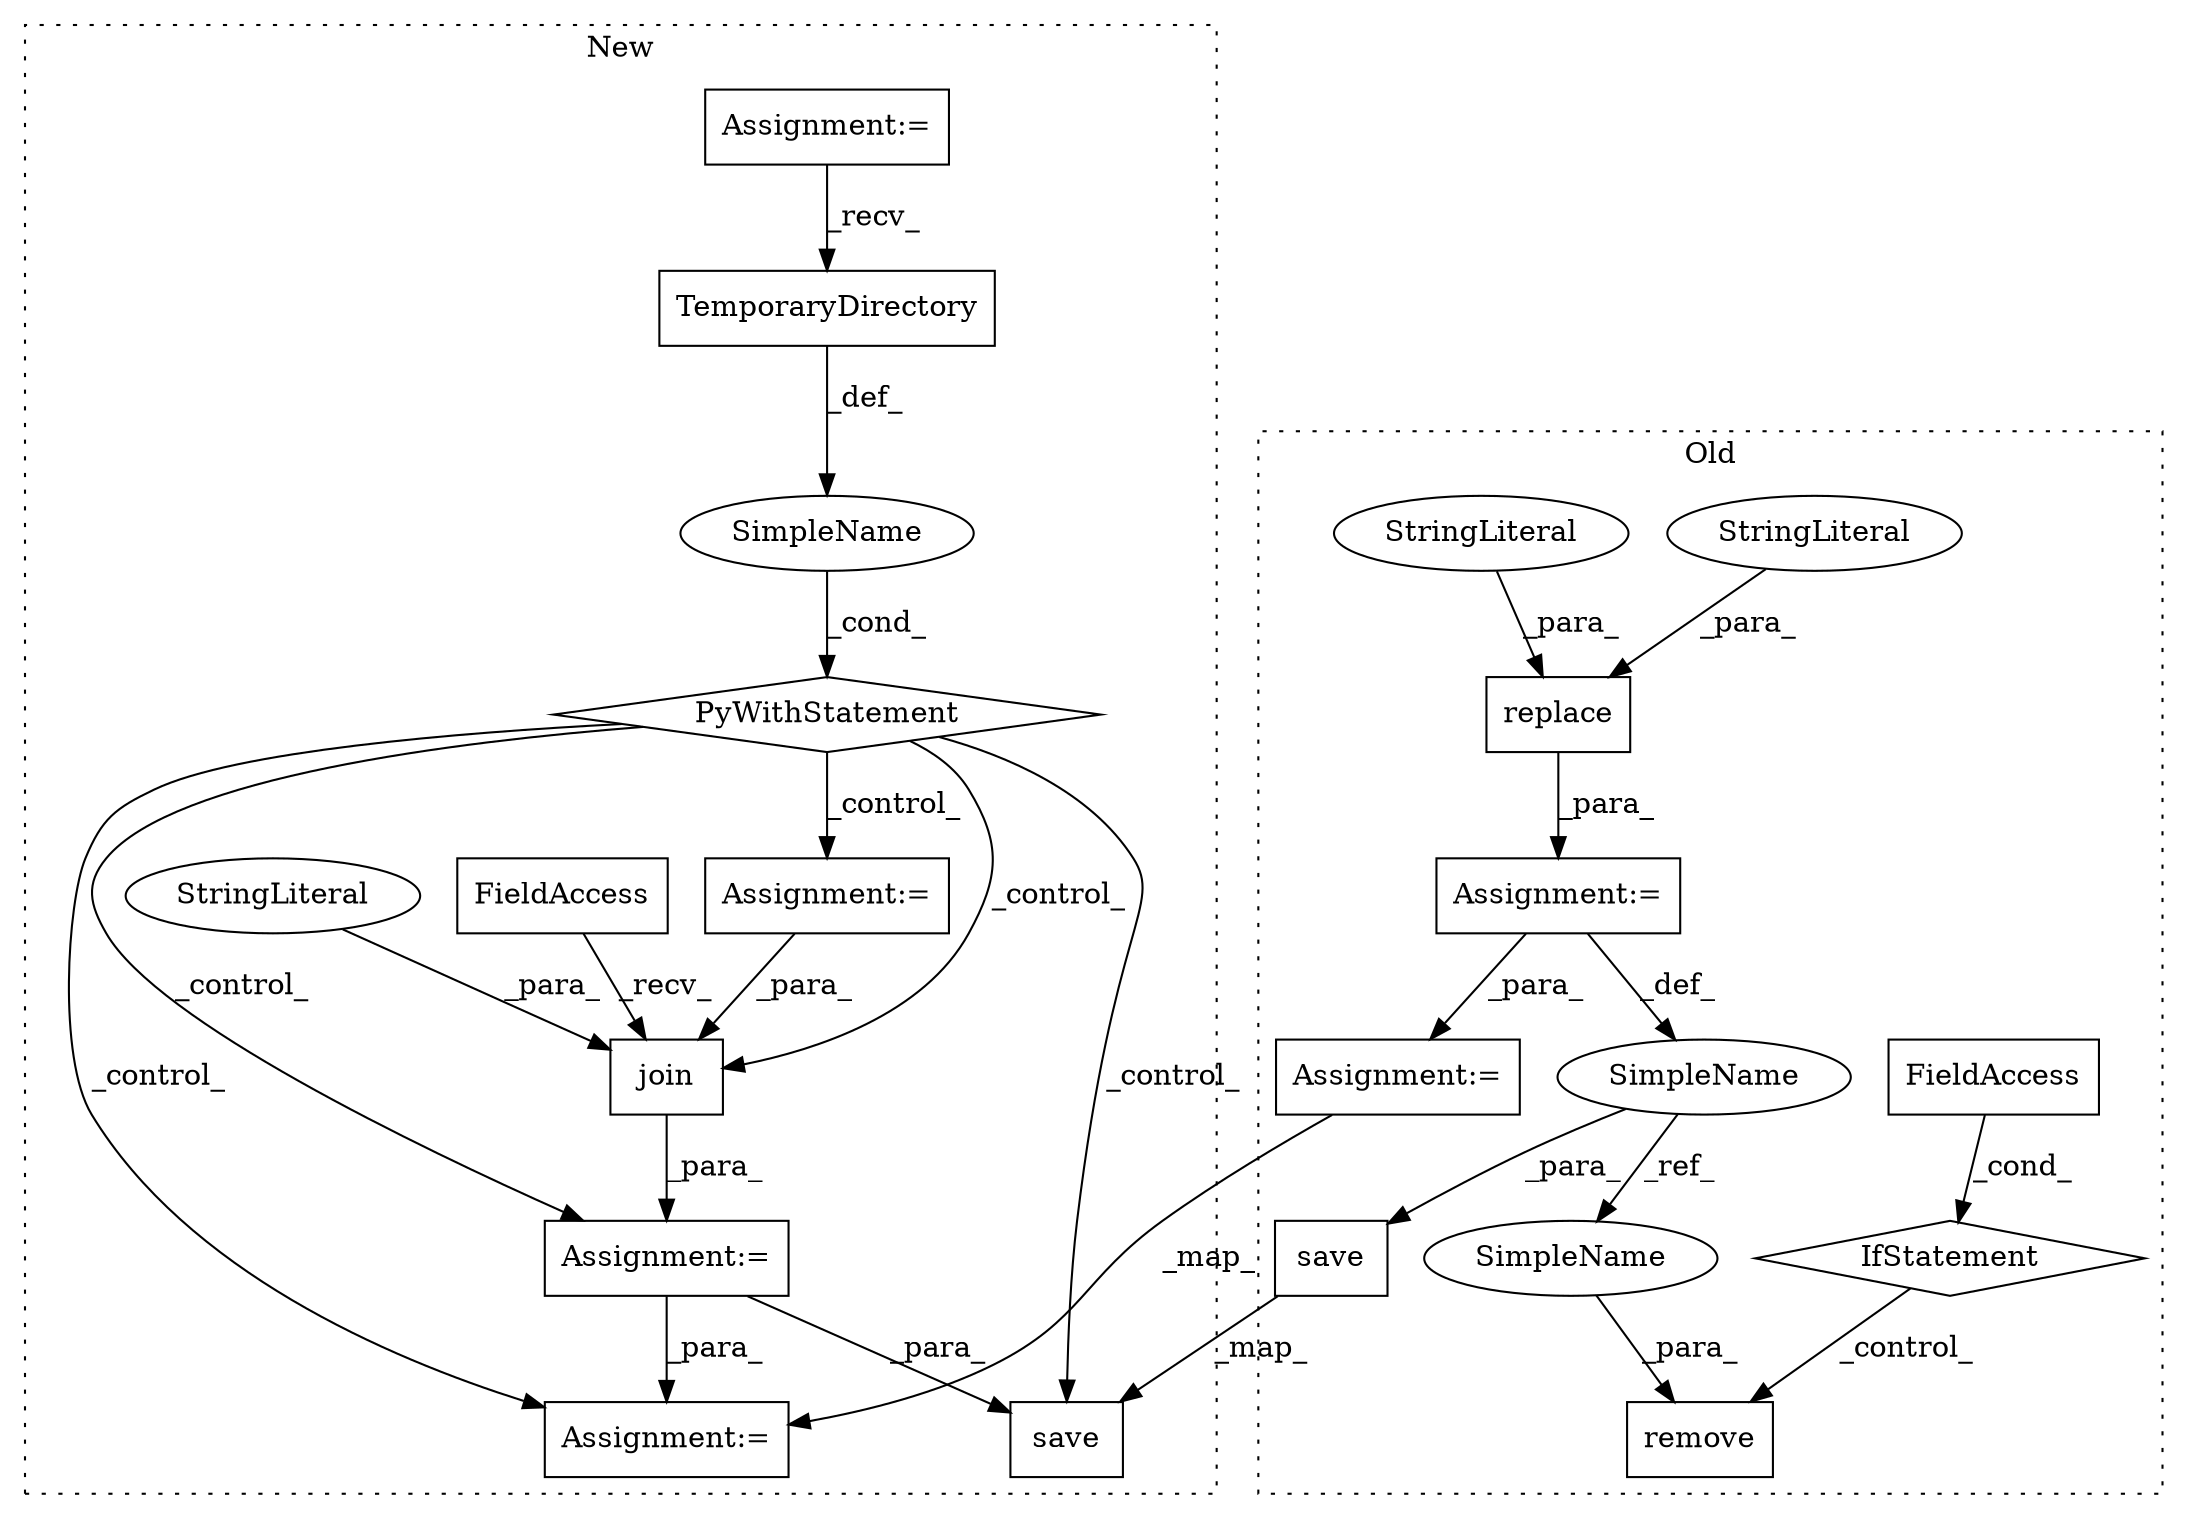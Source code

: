 digraph G {
subgraph cluster0 {
1 [label="remove" a="32" s="5353,5366" l="7,1" shape="box"];
11 [label="Assignment:=" a="7" s="4434" l="1" shape="box"];
13 [label="Assignment:=" a="7" s="4513" l="1" shape="box"];
14 [label="replace" a="32" s="4441,4479" l="8,1" shape="box"];
15 [label="SimpleName" a="42" s="4428" l="6" shape="ellipse"];
16 [label="save" a="32" s="4488,4504" l="5,1" shape="box"];
18 [label="FieldAccess" a="22" s="5328" l="12" shape="box"];
19 [label="IfStatement" a="25" s="5324,5340" l="4,2" shape="diamond"];
20 [label="StringLiteral" a="45" s="4449" l="14" shape="ellipse"];
21 [label="StringLiteral" a="45" s="4464" l="15" shape="ellipse"];
22 [label="SimpleName" a="42" s="5360" l="6" shape="ellipse"];
label = "Old";
style="dotted";
}
subgraph cluster1 {
2 [label="join" a="32" s="4594,4651" l="5,1" shape="box"];
3 [label="FieldAccess" a="22" s="4586" l="7" shape="box"];
4 [label="StringLiteral" a="45" s="4606" l="45" shape="ellipse"];
5 [label="Assignment:=" a="7" s="4585" l="1" shape="box"];
6 [label="SimpleName" a="42" s="" l="" shape="ellipse"];
7 [label="Assignment:=" a="7" s="3847" l="8" shape="box"];
8 [label="TemporaryDirectory" a="32" s="4527" l="20" shape="box"];
9 [label="PyWithStatement" a="104" s="4508,4547" l="10,2" shape="diamond"];
10 [label="Assignment:=" a="7" s="4565" l="6" shape="box"];
12 [label="Assignment:=" a="7" s="4689" l="1" shape="box"];
17 [label="save" a="32" s="4662,4678" l="5,1" shape="box"];
label = "New";
style="dotted";
}
2 -> 5 [label="_para_"];
3 -> 2 [label="_recv_"];
4 -> 2 [label="_para_"];
5 -> 12 [label="_para_"];
5 -> 17 [label="_para_"];
6 -> 9 [label="_cond_"];
7 -> 8 [label="_recv_"];
8 -> 6 [label="_def_"];
9 -> 2 [label="_control_"];
9 -> 5 [label="_control_"];
9 -> 12 [label="_control_"];
9 -> 10 [label="_control_"];
9 -> 17 [label="_control_"];
10 -> 2 [label="_para_"];
11 -> 13 [label="_para_"];
11 -> 15 [label="_def_"];
13 -> 12 [label="_map_"];
14 -> 11 [label="_para_"];
15 -> 16 [label="_para_"];
15 -> 22 [label="_ref_"];
16 -> 17 [label="_map_"];
18 -> 19 [label="_cond_"];
19 -> 1 [label="_control_"];
20 -> 14 [label="_para_"];
21 -> 14 [label="_para_"];
22 -> 1 [label="_para_"];
}